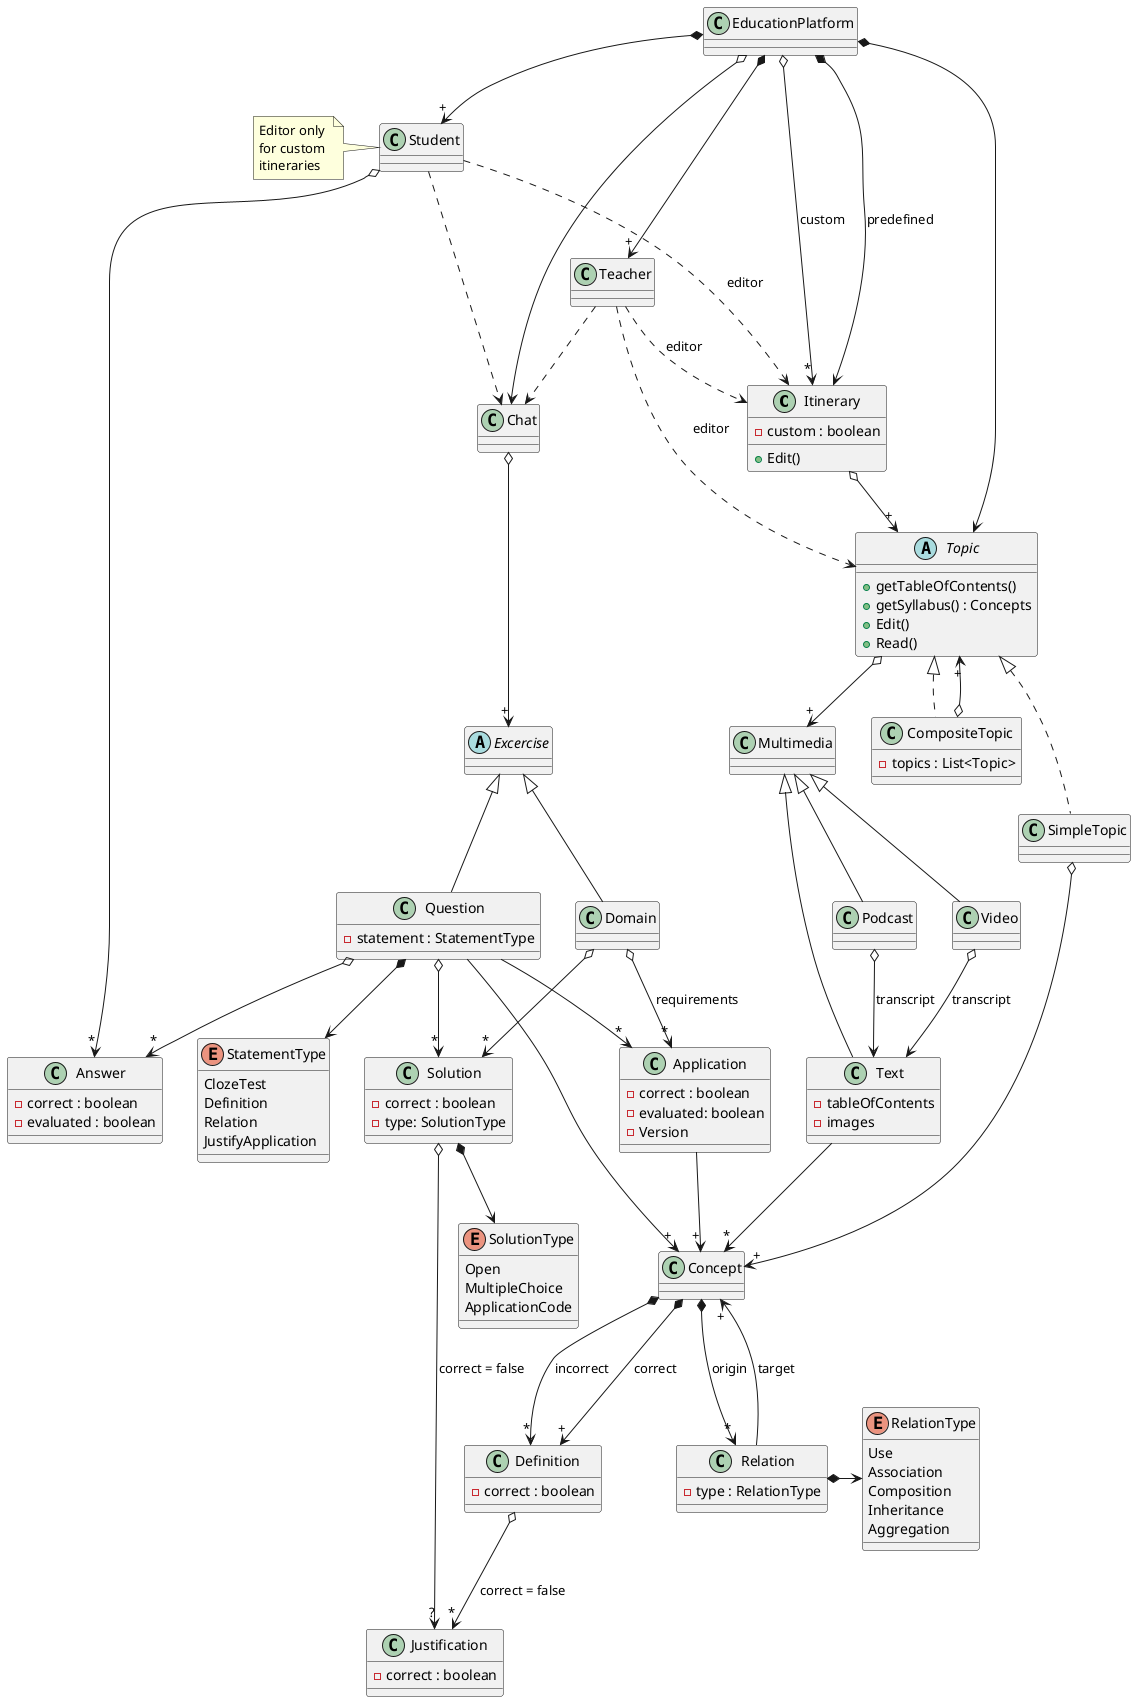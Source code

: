@startuml EducationPlatformDomain

class Itinerary {
    - custom : boolean
    + Edit()
}

abstract Topic{
    + getTableOfContents()
    + getSyllabus() : Concepts
    + Edit()
    + Read()
}


class SimpleTopic{
}

class CompositeTopic{
    - topics : List<Topic> 
}

abstract Excercise {
}

class Domain {
}

class Application {
    - correct : boolean
    - evaluated: boolean
    - Version
}

class Question {
    - statement : StatementType
}

enum StatementType {
    ClozeTest
    Definition
    Relation
    JustifyApplication
}

class Text {
    - tableOfContents
    - images
}

class Concept {
}

class Definition {
    - correct : boolean
}

class Justification {
    - correct : boolean
}

class Multimedia {

}

class Solution{
    - correct : boolean
    - type: SolutionType 
}

enum SolutionType {
    Open
    MultipleChoice
    ApplicationCode
}

class Answer {
    - correct : boolean
    - evaluated : boolean
}

EducationPlatform *--> "+" Teacher
EducationPlatform *--> "+" Student
EducationPlatform *--> Topic
EducationPlatform *--> Itinerary : predefined
EducationPlatform o--> "*" Itinerary : custom
EducationPlatform o--> Chat
Chat o--> "+" Excercise



Teacher ..> Chat
Student ..> Chat
Student o-->"*" Answer

Excercise <|-- Domain
Excercise <|-- Question 

Domain o-->"*" Application: requirements
Application -->"+" Concept
Domain o--> "*" Solution

Question -->"+" Concept
Question -->"*" Application
Question o-->"*" Answer
Question *--> StatementType
Question o--> "*" Solution
Solution *--> SolutionType
Solution o--> "?" Justification : correct = false

Teacher ..> Topic : editor
Teacher ..> Itinerary : editor
Student ...> Itinerary : editor
note left of Student
    Editor only
    for custom 
    itineraries
    end note
'Student ...> Custom : editor


Topic <|.. CompositeTopic
Topic <|.. SimpleTopic
CompositeTopic o--> "+" Topic

'Itinerary <|-- Custom
'Itinerary <|-- Predefined

Itinerary o--> "+" Topic
'Predefined o--> "+" Topic


SimpleTopic o--> "+" Concept
Topic o--> "+" Multimedia
Concept *--> "+" Definition : correct
Concept *--> "*" Definition : incorrect
Relation *-right-> RelationType
Concept *--> "*" Relation : origin

enum RelationType {
    Use
    Association
    Composition
    Inheritance
    Aggregation
} 

class Relation {
    - type : RelationType
}


Relation --> "+" Concept : target
Definition o-->"*" Justification :correct = false

'Justification o-->"+" Justification


Multimedia <|-- Podcast
Multimedia <|-- Video

Podcast o--> Text : transcript
Video o--> Text : transcript

Multimedia <|-- Text

Text -->"*" Concept

@enduml